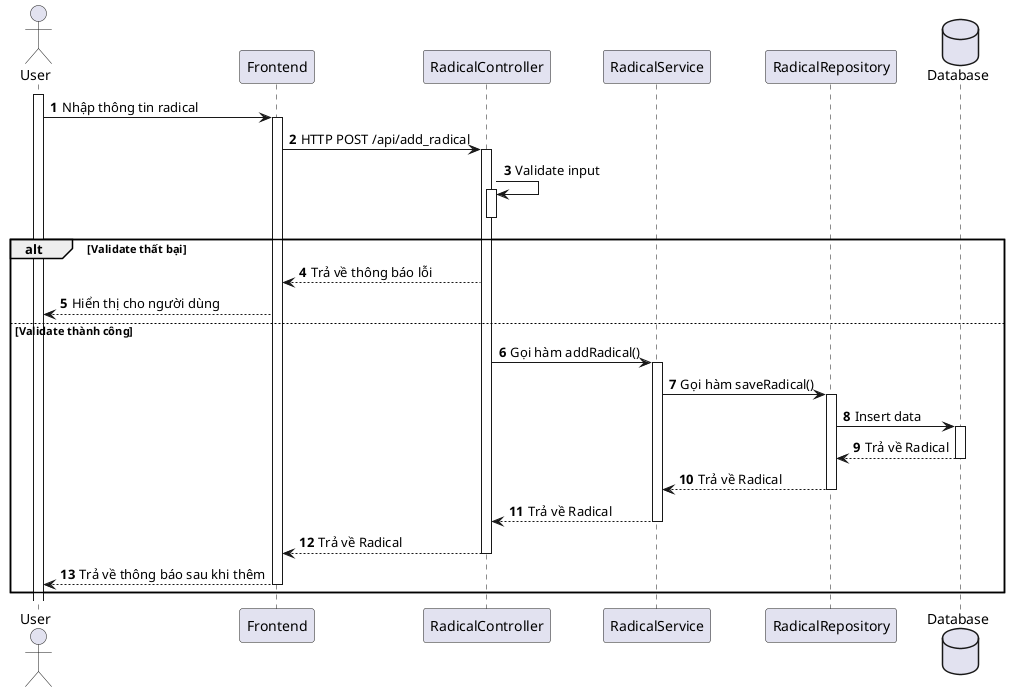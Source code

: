 @startuml
actor User
'participant "Homepage Activity" as Homepage
participant "Frontend" as Frontend
participant "RadicalController" as Controller
participant "RadicalService" as Service
participant "RadicalRepository" as Repository

database Database

'
'Use case: Xem danh sách bộ thủ
'

activate User

autonumber
User -> Frontend++: Nhập thông tin radical

'
'Call API get list radical category
'
'Homepage -> Radical++: startActivity(intent)
Frontend -> Controller++: HTTP POST /api/add_radical
Controller -> Controller: Validate input
activate Controller
deactivate Controller

alt Validate thất bại
    Controller --> Frontend: Trả về thông báo lỗi
    Frontend --> User: Hiển thị cho người dùng
else Validate thành công
     Controller -> Service++: Gọi hàm addRadical()
    Service -> Repository++: Gọi hàm saveRadical()
    Repository -> Database++: Insert data
    Database --> Repository--: Trả về Radical
    Repository --> Service--: Trả về Radical
    Service --> Controller--: Trả về Radical
    Controller --> Frontend--: Trả về Radical
    Frontend --> User--: Trả về thông báo sau khi thêm
end



@enduml
